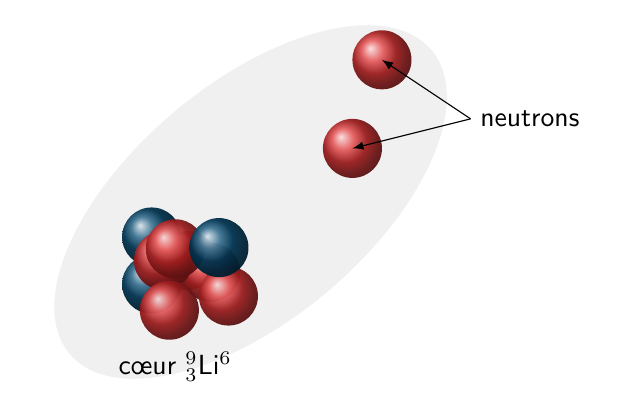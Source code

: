 \begin{tikzpicture}[scale=1.5, >=latex]
  % Colors
  \definecolor{red}{RGB}{221,42,43}
  \definecolor{green}{RGB}{132,184,24}
  \definecolor{blue}{RGB}{0,72,112}
  \definecolor{orange}{RGB}{192,128,64}
  \definecolor{gray}{RGB}{107,108,110}
  \newcommand{\proton}[1]{%
    \shade[ball color=blue, opacity=0.95] (#1) circle (.25);
  }

  \newcommand{\neutron}[1]{%
    \shade[ball color=red, opacity=0.95] (#1) circle (.25);
  }

  \newcommand{\electron}[3]{%
    \shade[ball color=green] (#1,#2)[rotate=#3] circle (.1);
  }
  \newcommand{\positron}[3]{%
    \shade[ball color=orange] (#1,#2)[rotate=#3] circle (.1);
  }

  \newcommand{\neutrino}[3]{%
    \shade[ball color=gray] (#1,#2)[rotate=#3] circle (.1);
  }

  \newcommand{\nucleus}{%
    \neutron{0.1,0.3}
    \proton{-0.2,0.5}
    %% \proton{0,0}
    \neutron{0.3,0.2}
    \proton{-0.2,0.1}
    \neutron{-0.1,0.3}
    %% \proton{0.2,-0.15}
    \neutron{-0.05,-0.12}
    %% \proton{0.6,0.1}
    %% \proton{0.5,0.3}
    %% \proton{-0.3,0.35}
    \neutron{0.0,0.4}
    \neutron{0.45,0.0}
    \proton{0.37,0.41}
    %% \neutron{0.2,0.6}
  }
  \sf\normalsize
  \fill[gray!10] (1,0.2)[rotate=40] ellipse (2 and 1);
  \nucleus
  \neutron{1.75,2}
  \neutron{1.5,1.25}

  \draw (0,-0.6) node {c\oe ur $^{9}_{3}$Li$^6$};
  \draw[<-] (1.75,2) -- (2.5,1.5) node[right] {neutrons};
  \draw[<-] (1.5,1.25) -- (2.5,1.5);
\end{tikzpicture}

